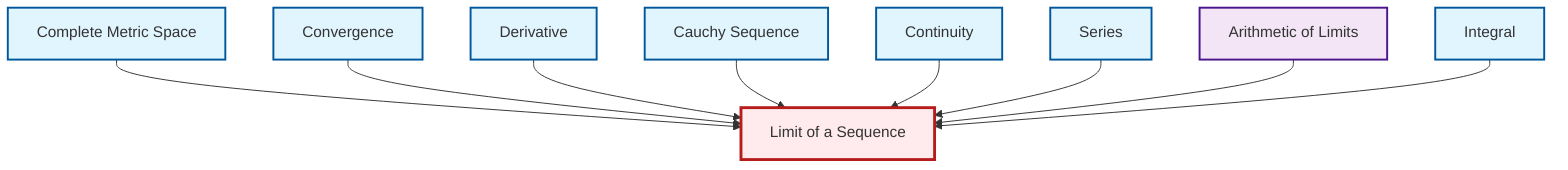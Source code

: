 graph TD
    classDef definition fill:#e1f5fe,stroke:#01579b,stroke-width:2px
    classDef theorem fill:#f3e5f5,stroke:#4a148c,stroke-width:2px
    classDef axiom fill:#fff3e0,stroke:#e65100,stroke-width:2px
    classDef example fill:#e8f5e9,stroke:#1b5e20,stroke-width:2px
    classDef current fill:#ffebee,stroke:#b71c1c,stroke-width:3px
    def-limit["Limit of a Sequence"]:::definition
    def-complete-metric-space["Complete Metric Space"]:::definition
    def-derivative["Derivative"]:::definition
    def-integral["Integral"]:::definition
    def-series["Series"]:::definition
    def-convergence["Convergence"]:::definition
    thm-limit-arithmetic["Arithmetic of Limits"]:::theorem
    def-cauchy-sequence["Cauchy Sequence"]:::definition
    def-continuity["Continuity"]:::definition
    def-complete-metric-space --> def-limit
    def-convergence --> def-limit
    def-derivative --> def-limit
    def-cauchy-sequence --> def-limit
    def-continuity --> def-limit
    def-series --> def-limit
    thm-limit-arithmetic --> def-limit
    def-integral --> def-limit
    class def-limit current